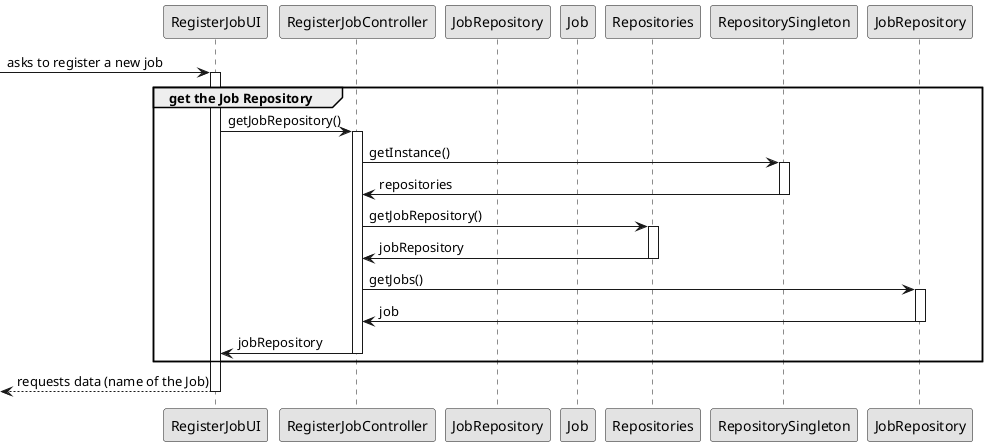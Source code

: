 @startuml
skinparam monochrome true
skinparam packageStyle rectangle
skinparam shadowing false

participant RegisterJobUI as UI
participant RegisterJobController as CTRL
participant JobRepository as jobRepository
participant Job as job
participant Repositories as PLAT


-> UI: asks to register a new job

activate UI
    group get the Job Repository

        UI -> CTRL : getJobRepository()

         activate CTRL

                    CTRL -> RepositorySingleton : getInstance()

             activate RepositorySingleton

                    RepositorySingleton -> CTRL : repositories

             deactivate RepositorySingleton

                    CTRL -> PLAT : getJobRepository()

             activate PLAT

                    PLAT -> CTRL : jobRepository
             deactivate PLAT

                    CTRL -> JobRepository : getJobs()
             activate JobRepository

                    JobRepository -> CTRL : job

             deactivate JobRepository
                    CTRL -> UI : jobRepository
             deactivate CTRL
    end

    <-- UI :requests data (name of the Job)
deactivate UI


@enduml